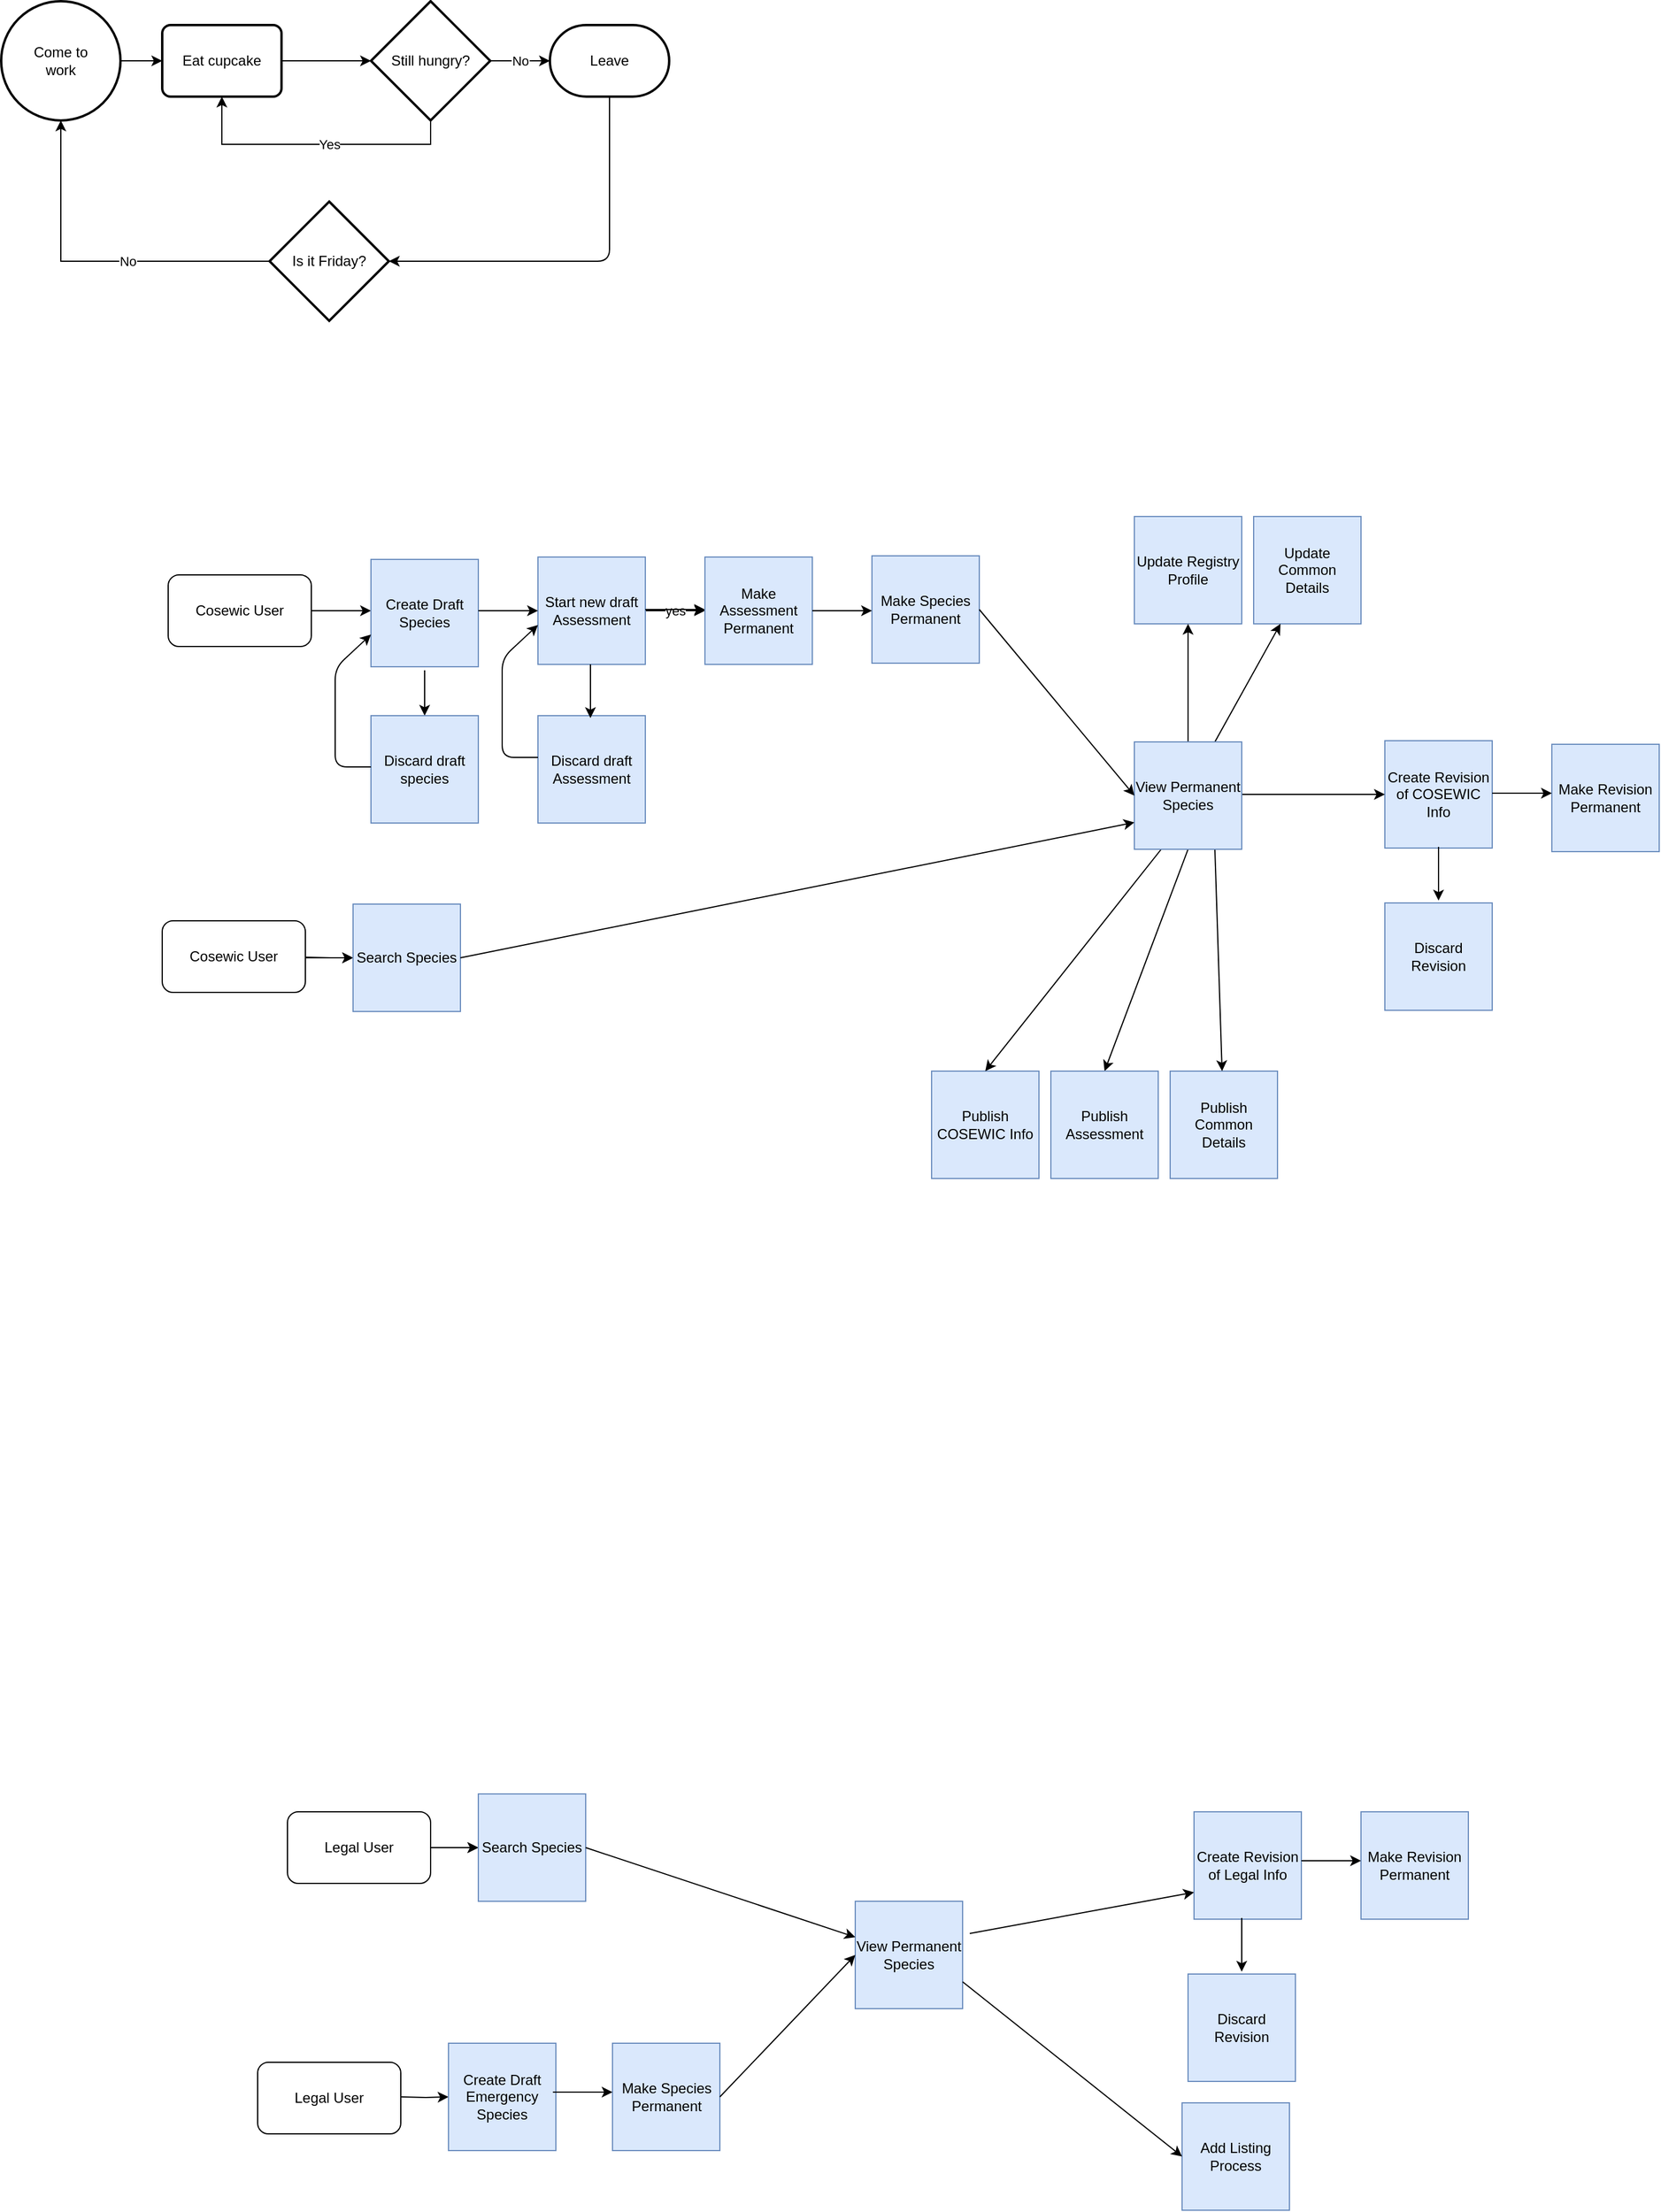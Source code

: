 <mxfile version="12.3.0" type="github" pages="1">
  <diagram name="Page-1" id="c7558073-3199-34d8-9f00-42111426c3f3">
    <mxGraphModel dx="3273" dy="934" grid="1" gridSize="12" guides="1" tooltips="1" connect="1" arrows="1" fold="1" page="1" pageScale="1" pageWidth="1600" pageHeight="1200" background="none" math="0" shadow="0">
      <root>
        <mxCell id="0"/>
        <mxCell id="1" parent="0"/>
        <mxCell id="E1cjcMC4RDlBIDP7sY1C-115" value="Come to &lt;br&gt;work" style="strokeWidth=2;html=1;shape=mxgraph.flowchart.start_2;whiteSpace=wrap;" parent="1" vertex="1">
          <mxGeometry x="-1580" y="48" width="100" height="100" as="geometry"/>
        </mxCell>
        <mxCell id="E1cjcMC4RDlBIDP7sY1C-116" value="Leave" style="strokeWidth=2;html=1;shape=mxgraph.flowchart.terminator;whiteSpace=wrap;" parent="1" vertex="1">
          <mxGeometry x="-1120" y="68" width="100" height="60" as="geometry"/>
        </mxCell>
        <mxCell id="tL9PczSeXtMjVQ5EPy2s-9" value="" style="edgeStyle=orthogonalEdgeStyle;rounded=0;orthogonalLoop=1;jettySize=auto;html=1;" parent="1" source="E1cjcMC4RDlBIDP7sY1C-117" target="tL9PczSeXtMjVQ5EPy2s-1" edge="1">
          <mxGeometry relative="1" as="geometry"/>
        </mxCell>
        <mxCell id="E1cjcMC4RDlBIDP7sY1C-117" value="Eat cupcake" style="rounded=1;whiteSpace=wrap;html=1;absoluteArcSize=1;arcSize=14;strokeWidth=2;" parent="1" vertex="1">
          <mxGeometry x="-1445" y="68" width="100" height="60" as="geometry"/>
        </mxCell>
        <mxCell id="E1cjcMC4RDlBIDP7sY1C-118" value="" style="endArrow=classic;html=1;entryX=0;entryY=0.5;entryDx=0;entryDy=0;" parent="1" source="E1cjcMC4RDlBIDP7sY1C-115" target="E1cjcMC4RDlBIDP7sY1C-117" edge="1">
          <mxGeometry width="50" height="50" relative="1" as="geometry">
            <mxPoint x="-1510" y="148" as="sourcePoint"/>
            <mxPoint x="-1460" y="98" as="targetPoint"/>
          </mxGeometry>
        </mxCell>
        <mxCell id="jn9xSUYISPLA68ydeZet-104" value="" style="endArrow=classic;html=1;exitX=0.5;exitY=1;exitDx=0;exitDy=0;exitPerimeter=0;entryX=1;entryY=0.5;entryDx=0;entryDy=0;entryPerimeter=0;" parent="1" source="E1cjcMC4RDlBIDP7sY1C-116" target="wUc7WX4bhzahjaM9EL9A-1" edge="1">
          <mxGeometry width="50" height="50" relative="1" as="geometry">
            <mxPoint x="-995" y="165" as="sourcePoint"/>
            <mxPoint x="-870" y="340" as="targetPoint"/>
            <Array as="points">
              <mxPoint x="-1070" y="266"/>
            </Array>
          </mxGeometry>
        </mxCell>
        <mxCell id="tL9PczSeXtMjVQ5EPy2s-7" value="Yes" style="edgeStyle=orthogonalEdgeStyle;rounded=0;orthogonalLoop=1;jettySize=auto;html=1;entryX=0.5;entryY=1;entryDx=0;entryDy=0;exitX=0.5;exitY=1;exitDx=0;exitDy=0;exitPerimeter=0;" parent="1" source="tL9PczSeXtMjVQ5EPy2s-1" target="E1cjcMC4RDlBIDP7sY1C-117" edge="1">
          <mxGeometry x="-0.106" relative="1" as="geometry">
            <mxPoint x="-1110" y="250" as="targetPoint"/>
            <mxPoint as="offset"/>
          </mxGeometry>
        </mxCell>
        <mxCell id="tL9PczSeXtMjVQ5EPy2s-10" value="No" style="edgeStyle=orthogonalEdgeStyle;rounded=0;orthogonalLoop=1;jettySize=auto;html=1;" parent="1" source="tL9PczSeXtMjVQ5EPy2s-1" target="E1cjcMC4RDlBIDP7sY1C-116" edge="1">
          <mxGeometry relative="1" as="geometry"/>
        </mxCell>
        <mxCell id="tL9PczSeXtMjVQ5EPy2s-1" value="Still hungry?" style="strokeWidth=2;html=1;shape=mxgraph.flowchart.decision;whiteSpace=wrap;" parent="1" vertex="1">
          <mxGeometry x="-1270" y="48" width="100" height="100" as="geometry"/>
        </mxCell>
        <mxCell id="K9Jv4syfFlTt1CtUerWt-1" value="Cosewic User" style="rounded=1;whiteSpace=wrap;html=1;" parent="1" vertex="1">
          <mxGeometry x="-1440" y="529" width="120" height="60" as="geometry"/>
        </mxCell>
        <mxCell id="K9Jv4syfFlTt1CtUerWt-2" value="" style="endArrow=classic;html=1;exitX=1;exitY=0.5;exitDx=0;exitDy=0;" parent="1" edge="1">
          <mxGeometry width="50" height="50" relative="1" as="geometry">
            <mxPoint x="-1320" y="559" as="sourcePoint"/>
            <mxPoint x="-1270" y="559" as="targetPoint"/>
          </mxGeometry>
        </mxCell>
        <mxCell id="K9Jv4syfFlTt1CtUerWt-3" value="Create Draft Species" style="whiteSpace=wrap;html=1;aspect=fixed;fillColor=#dae8fc;strokeColor=#6c8ebf;" parent="1" vertex="1">
          <mxGeometry x="-1270" y="516" width="90" height="90" as="geometry"/>
        </mxCell>
        <mxCell id="oUv9hOqSSbvM03PiOSUv-5" value="yes" style="edgeStyle=orthogonalEdgeStyle;rounded=0;orthogonalLoop=1;jettySize=auto;html=1;" edge="1" parent="1" source="K9Jv4syfFlTt1CtUerWt-6" target="K9Jv4syfFlTt1CtUerWt-9">
          <mxGeometry relative="1" as="geometry"/>
        </mxCell>
        <mxCell id="K9Jv4syfFlTt1CtUerWt-6" value="Start new draft Assessment" style="whiteSpace=wrap;html=1;aspect=fixed;fillColor=#dae8fc;strokeColor=#6c8ebf;" parent="1" vertex="1">
          <mxGeometry x="-1130" y="514" width="90" height="90" as="geometry"/>
        </mxCell>
        <mxCell id="K9Jv4syfFlTt1CtUerWt-7" value="" style="endArrow=classic;html=1;exitX=1;exitY=0.5;exitDx=0;exitDy=0;" parent="1" edge="1">
          <mxGeometry width="50" height="50" relative="1" as="geometry">
            <mxPoint x="-1180" y="559" as="sourcePoint"/>
            <mxPoint x="-1130" y="559" as="targetPoint"/>
          </mxGeometry>
        </mxCell>
        <mxCell id="K9Jv4syfFlTt1CtUerWt-8" value="" style="endArrow=classic;html=1;exitX=1;exitY=0.5;exitDx=0;exitDy=0;" parent="1" edge="1">
          <mxGeometry width="50" height="50" relative="1" as="geometry">
            <mxPoint x="-1040" y="558" as="sourcePoint"/>
            <mxPoint x="-990" y="558" as="targetPoint"/>
          </mxGeometry>
        </mxCell>
        <mxCell id="K9Jv4syfFlTt1CtUerWt-9" value="Make Assessment Permanent" style="whiteSpace=wrap;html=1;aspect=fixed;fillColor=#dae8fc;strokeColor=#6c8ebf;" parent="1" vertex="1">
          <mxGeometry x="-990" y="514" width="90" height="90" as="geometry"/>
        </mxCell>
        <mxCell id="K9Jv4syfFlTt1CtUerWt-10" value="Make Species Permanent" style="whiteSpace=wrap;html=1;aspect=fixed;fillColor=#dae8fc;strokeColor=#6c8ebf;" parent="1" vertex="1">
          <mxGeometry x="-850" y="513" width="90" height="90" as="geometry"/>
        </mxCell>
        <mxCell id="K9Jv4syfFlTt1CtUerWt-11" value="" style="endArrow=classic;html=1;exitX=1;exitY=0.5;exitDx=0;exitDy=0;" parent="1" edge="1">
          <mxGeometry width="50" height="50" relative="1" as="geometry">
            <mxPoint x="-900" y="559" as="sourcePoint"/>
            <mxPoint x="-850" y="559" as="targetPoint"/>
          </mxGeometry>
        </mxCell>
        <mxCell id="K9Jv4syfFlTt1CtUerWt-12" value="" style="endArrow=classic;html=1;" parent="1" target="K9Jv4syfFlTt1CtUerWt-13" edge="1">
          <mxGeometry width="50" height="50" relative="1" as="geometry">
            <mxPoint x="-1225" y="609" as="sourcePoint"/>
            <mxPoint x="-1226" y="644" as="targetPoint"/>
          </mxGeometry>
        </mxCell>
        <mxCell id="K9Jv4syfFlTt1CtUerWt-13" value="Discard draft species" style="whiteSpace=wrap;html=1;aspect=fixed;fillColor=#dae8fc;strokeColor=#6c8ebf;" parent="1" vertex="1">
          <mxGeometry x="-1270" y="647" width="90" height="90" as="geometry"/>
        </mxCell>
        <mxCell id="K9Jv4syfFlTt1CtUerWt-17" value="Discard draft Assessment" style="whiteSpace=wrap;html=1;aspect=fixed;fillColor=#dae8fc;strokeColor=#6c8ebf;" parent="1" vertex="1">
          <mxGeometry x="-1130" y="647" width="90" height="90" as="geometry"/>
        </mxCell>
        <mxCell id="K9Jv4syfFlTt1CtUerWt-19" value="" style="endArrow=classic;html=1;" parent="1" edge="1">
          <mxGeometry width="50" height="50" relative="1" as="geometry">
            <mxPoint x="-1086" y="604" as="sourcePoint"/>
            <mxPoint x="-1086" y="649" as="targetPoint"/>
          </mxGeometry>
        </mxCell>
        <mxCell id="K9Jv4syfFlTt1CtUerWt-20" value="" style="endArrow=classic;html=1;exitX=0;exitY=0.5;exitDx=0;exitDy=0;entryX=0;entryY=0.633;entryDx=0;entryDy=0;entryPerimeter=0;" parent="1" target="K9Jv4syfFlTt1CtUerWt-6" edge="1">
          <mxGeometry width="50" height="50" relative="1" as="geometry">
            <mxPoint x="-1130" y="682" as="sourcePoint"/>
            <mxPoint x="-1130" y="559" as="targetPoint"/>
            <Array as="points">
              <mxPoint x="-1160" y="682"/>
              <mxPoint x="-1160" y="599"/>
            </Array>
          </mxGeometry>
        </mxCell>
        <mxCell id="K9Jv4syfFlTt1CtUerWt-21" value="Create Revision of COSEWIC Info" style="whiteSpace=wrap;html=1;aspect=fixed;fillColor=#dae8fc;strokeColor=#6c8ebf;" parent="1" vertex="1">
          <mxGeometry x="-420" y="668" width="90" height="90" as="geometry"/>
        </mxCell>
        <mxCell id="K9Jv4syfFlTt1CtUerWt-22" value="" style="endArrow=classic;html=1;exitX=1;exitY=0.5;exitDx=0;exitDy=0;entryX=0;entryY=0.5;entryDx=0;entryDy=0;" parent="1" edge="1" target="K9Jv4syfFlTt1CtUerWt-21">
          <mxGeometry width="50" height="50" relative="1" as="geometry">
            <mxPoint x="-540" y="713" as="sourcePoint"/>
            <mxPoint x="-490" y="713" as="targetPoint"/>
          </mxGeometry>
        </mxCell>
        <mxCell id="K9Jv4syfFlTt1CtUerWt-23" value="Discard Revision" style="whiteSpace=wrap;html=1;aspect=fixed;fillColor=#dae8fc;strokeColor=#6c8ebf;" parent="1" vertex="1">
          <mxGeometry x="-420" y="804" width="90" height="90" as="geometry"/>
        </mxCell>
        <mxCell id="K9Jv4syfFlTt1CtUerWt-24" value="" style="endArrow=classic;html=1;" parent="1" edge="1">
          <mxGeometry width="50" height="50" relative="1" as="geometry">
            <mxPoint x="-375" y="757" as="sourcePoint"/>
            <mxPoint x="-375" y="802" as="targetPoint"/>
          </mxGeometry>
        </mxCell>
        <mxCell id="K9Jv4syfFlTt1CtUerWt-25" value="Make Revision Permanent" style="whiteSpace=wrap;html=1;aspect=fixed;fillColor=#dae8fc;strokeColor=#6c8ebf;" parent="1" vertex="1">
          <mxGeometry x="-280" y="671" width="90" height="90" as="geometry"/>
        </mxCell>
        <mxCell id="K9Jv4syfFlTt1CtUerWt-26" value="" style="endArrow=classic;html=1;exitX=1;exitY=0.5;exitDx=0;exitDy=0;" parent="1" edge="1">
          <mxGeometry width="50" height="50" relative="1" as="geometry">
            <mxPoint x="-330" y="712" as="sourcePoint"/>
            <mxPoint x="-280" y="712" as="targetPoint"/>
          </mxGeometry>
        </mxCell>
        <mxCell id="K9Jv4syfFlTt1CtUerWt-27" value="" style="endArrow=classic;html=1;entryX=0.5;entryY=0;entryDx=0;entryDy=0;exitX=0.5;exitY=1;exitDx=0;exitDy=0;" parent="1" target="K9Jv4syfFlTt1CtUerWt-28" edge="1">
          <mxGeometry width="50" height="50" relative="1" as="geometry">
            <mxPoint x="-585.0" y="759" as="sourcePoint"/>
            <mxPoint x="-586" y="935" as="targetPoint"/>
          </mxGeometry>
        </mxCell>
        <mxCell id="K9Jv4syfFlTt1CtUerWt-28" value="Publish Assessment" style="whiteSpace=wrap;html=1;aspect=fixed;fillColor=#dae8fc;strokeColor=#6c8ebf;" parent="1" vertex="1">
          <mxGeometry x="-700" y="945" width="90" height="90" as="geometry"/>
        </mxCell>
        <mxCell id="K9Jv4syfFlTt1CtUerWt-29" value="Publish COSEWIC Info" style="whiteSpace=wrap;html=1;aspect=fixed;fillColor=#dae8fc;strokeColor=#6c8ebf;" parent="1" vertex="1">
          <mxGeometry x="-800" y="945" width="90" height="90" as="geometry"/>
        </mxCell>
        <mxCell id="K9Jv4syfFlTt1CtUerWt-30" value="" style="endArrow=classic;html=1;entryX=0.5;entryY=0;entryDx=0;entryDy=0;exitX=0.25;exitY=1;exitDx=0;exitDy=0;" parent="1" target="K9Jv4syfFlTt1CtUerWt-29" edge="1">
          <mxGeometry width="50" height="50" relative="1" as="geometry">
            <mxPoint x="-607.5" y="759" as="sourcePoint"/>
            <mxPoint x="-515" y="945" as="targetPoint"/>
          </mxGeometry>
        </mxCell>
        <mxCell id="K9Jv4syfFlTt1CtUerWt-32" value="" style="endArrow=classic;html=1;" parent="1" edge="1">
          <mxGeometry width="50" height="50" relative="1" as="geometry">
            <mxPoint x="-1220" y="1596" as="sourcePoint"/>
            <mxPoint x="-1180" y="1596" as="targetPoint"/>
          </mxGeometry>
        </mxCell>
        <mxCell id="K9Jv4syfFlTt1CtUerWt-37" value="" style="edgeStyle=orthogonalEdgeStyle;rounded=0;orthogonalLoop=1;jettySize=auto;html=1;" parent="1" source="K9Jv4syfFlTt1CtUerWt-33" target="K9Jv4syfFlTt1CtUerWt-34" edge="1">
          <mxGeometry relative="1" as="geometry"/>
        </mxCell>
        <mxCell id="K9Jv4syfFlTt1CtUerWt-33" value="Legal User" style="rounded=1;whiteSpace=wrap;html=1;" parent="1" vertex="1">
          <mxGeometry x="-1340" y="1566" width="120" height="60" as="geometry"/>
        </mxCell>
        <mxCell id="K9Jv4syfFlTt1CtUerWt-34" value="Search Species" style="whiteSpace=wrap;html=1;aspect=fixed;fillColor=#dae8fc;strokeColor=#6c8ebf;" parent="1" vertex="1">
          <mxGeometry x="-1180" y="1551" width="90" height="90" as="geometry"/>
        </mxCell>
        <mxCell id="K9Jv4syfFlTt1CtUerWt-39" value="View Permanent Species" style="whiteSpace=wrap;html=1;aspect=fixed;fillColor=#dae8fc;strokeColor=#6c8ebf;" parent="1" vertex="1">
          <mxGeometry x="-864" y="1641" width="90" height="90" as="geometry"/>
        </mxCell>
        <mxCell id="K9Jv4syfFlTt1CtUerWt-41" value="Create Revision of Legal Info" style="whiteSpace=wrap;html=1;aspect=fixed;fillColor=#dae8fc;strokeColor=#6c8ebf;" parent="1" vertex="1">
          <mxGeometry x="-580" y="1566" width="90" height="90" as="geometry"/>
        </mxCell>
        <mxCell id="K9Jv4syfFlTt1CtUerWt-42" value="Update Common Details" style="whiteSpace=wrap;html=1;aspect=fixed;fillColor=#dae8fc;strokeColor=#6c8ebf;" parent="1" vertex="1">
          <mxGeometry x="-530" y="480" width="90" height="90" as="geometry"/>
        </mxCell>
        <mxCell id="K9Jv4syfFlTt1CtUerWt-43" value="" style="endArrow=classic;html=1;exitX=0.75;exitY=0;exitDx=0;exitDy=0;entryX=0.25;entryY=1;entryDx=0;entryDy=0;" parent="1" edge="1" target="K9Jv4syfFlTt1CtUerWt-42">
          <mxGeometry width="50" height="50" relative="1" as="geometry">
            <mxPoint x="-562.5" y="669" as="sourcePoint"/>
            <mxPoint x="-488" y="576" as="targetPoint"/>
          </mxGeometry>
        </mxCell>
        <mxCell id="K9Jv4syfFlTt1CtUerWt-44" value="Publish Common Details" style="whiteSpace=wrap;html=1;aspect=fixed;fillColor=#dae8fc;strokeColor=#6c8ebf;" parent="1" vertex="1">
          <mxGeometry x="-600" y="945" width="90" height="90" as="geometry"/>
        </mxCell>
        <mxCell id="K9Jv4syfFlTt1CtUerWt-45" value="" style="endArrow=classic;html=1;exitX=0.75;exitY=1;exitDx=0;exitDy=0;" parent="1" target="K9Jv4syfFlTt1CtUerWt-44" edge="1">
          <mxGeometry width="50" height="50" relative="1" as="geometry">
            <mxPoint x="-562.5" y="759" as="sourcePoint"/>
            <mxPoint x="-645" y="955" as="targetPoint"/>
          </mxGeometry>
        </mxCell>
        <mxCell id="K9Jv4syfFlTt1CtUerWt-46" value="Make Revision Permanent" style="whiteSpace=wrap;html=1;aspect=fixed;fillColor=#dae8fc;strokeColor=#6c8ebf;" parent="1" vertex="1">
          <mxGeometry x="-440" y="1566" width="90" height="90" as="geometry"/>
        </mxCell>
        <mxCell id="K9Jv4syfFlTt1CtUerWt-47" value="" style="endArrow=classic;html=1;exitX=1;exitY=0.5;exitDx=0;exitDy=0;" parent="1" edge="1">
          <mxGeometry width="50" height="50" relative="1" as="geometry">
            <mxPoint x="-490" y="1607" as="sourcePoint"/>
            <mxPoint x="-440" y="1607" as="targetPoint"/>
          </mxGeometry>
        </mxCell>
        <mxCell id="K9Jv4syfFlTt1CtUerWt-48" value="Discard Revision" style="whiteSpace=wrap;html=1;aspect=fixed;fillColor=#dae8fc;strokeColor=#6c8ebf;" parent="1" vertex="1">
          <mxGeometry x="-585" y="1702" width="90" height="90" as="geometry"/>
        </mxCell>
        <mxCell id="K9Jv4syfFlTt1CtUerWt-49" value="" style="endArrow=classic;html=1;" parent="1" edge="1">
          <mxGeometry width="50" height="50" relative="1" as="geometry">
            <mxPoint x="-540" y="1655" as="sourcePoint"/>
            <mxPoint x="-540" y="1700" as="targetPoint"/>
          </mxGeometry>
        </mxCell>
        <mxCell id="K9Jv4syfFlTt1CtUerWt-50" value="Legal User" style="rounded=1;whiteSpace=wrap;html=1;" parent="1" vertex="1">
          <mxGeometry x="-1365" y="1776" width="120" height="60" as="geometry"/>
        </mxCell>
        <mxCell id="K9Jv4syfFlTt1CtUerWt-52" value="" style="edgeStyle=orthogonalEdgeStyle;rounded=0;orthogonalLoop=1;jettySize=auto;html=1;" parent="1" target="K9Jv4syfFlTt1CtUerWt-53" edge="1">
          <mxGeometry relative="1" as="geometry">
            <mxPoint x="-1245" y="1805" as="sourcePoint"/>
          </mxGeometry>
        </mxCell>
        <mxCell id="K9Jv4syfFlTt1CtUerWt-53" value="Create Draft Emergency Species" style="whiteSpace=wrap;html=1;aspect=fixed;fillColor=#dae8fc;strokeColor=#6c8ebf;" parent="1" vertex="1">
          <mxGeometry x="-1205" y="1760" width="90" height="90" as="geometry"/>
        </mxCell>
        <mxCell id="K9Jv4syfFlTt1CtUerWt-54" value="Make Species Permanent" style="whiteSpace=wrap;html=1;aspect=fixed;fillColor=#dae8fc;strokeColor=#6c8ebf;" parent="1" vertex="1">
          <mxGeometry x="-1067.5" y="1760" width="90" height="90" as="geometry"/>
        </mxCell>
        <mxCell id="K9Jv4syfFlTt1CtUerWt-55" value="" style="endArrow=classic;html=1;exitX=1;exitY=0.5;exitDx=0;exitDy=0;" parent="1" edge="1">
          <mxGeometry width="50" height="50" relative="1" as="geometry">
            <mxPoint x="-1117.5" y="1801" as="sourcePoint"/>
            <mxPoint x="-1067.5" y="1801" as="targetPoint"/>
          </mxGeometry>
        </mxCell>
        <mxCell id="K9Jv4syfFlTt1CtUerWt-56" value="" style="endArrow=classic;html=1;entryX=0;entryY=0.75;entryDx=0;entryDy=0;" parent="1" target="K9Jv4syfFlTt1CtUerWt-41" edge="1">
          <mxGeometry width="50" height="50" relative="1" as="geometry">
            <mxPoint x="-768" y="1668" as="sourcePoint"/>
            <mxPoint x="-1280" y="1820" as="targetPoint"/>
          </mxGeometry>
        </mxCell>
        <mxCell id="K9Jv4syfFlTt1CtUerWt-59" value="Add Listing Process" style="whiteSpace=wrap;html=1;aspect=fixed;fillColor=#dae8fc;strokeColor=#6c8ebf;" parent="1" vertex="1">
          <mxGeometry x="-590" y="1810" width="90" height="90" as="geometry"/>
        </mxCell>
        <mxCell id="K9Jv4syfFlTt1CtUerWt-61" value="" style="endArrow=classic;html=1;entryX=0;entryY=0.5;entryDx=0;entryDy=0;exitX=1;exitY=0.75;exitDx=0;exitDy=0;" parent="1" target="K9Jv4syfFlTt1CtUerWt-59" edge="1" source="K9Jv4syfFlTt1CtUerWt-39">
          <mxGeometry width="50" height="50" relative="1" as="geometry">
            <mxPoint x="-710" y="1820" as="sourcePoint"/>
            <mxPoint x="-570" y="1643.5" as="targetPoint"/>
          </mxGeometry>
        </mxCell>
        <mxCell id="oUv9hOqSSbvM03PiOSUv-2" value="" style="endArrow=classic;html=1;exitX=0;exitY=0.5;exitDx=0;exitDy=0;entryX=0;entryY=0.633;entryDx=0;entryDy=0;entryPerimeter=0;" edge="1" parent="1">
          <mxGeometry width="50" height="50" relative="1" as="geometry">
            <mxPoint x="-1270" y="690" as="sourcePoint"/>
            <mxPoint x="-1270" y="578.97" as="targetPoint"/>
            <Array as="points">
              <mxPoint x="-1300" y="690"/>
              <mxPoint x="-1300" y="607"/>
            </Array>
          </mxGeometry>
        </mxCell>
        <mxCell id="oUv9hOqSSbvM03PiOSUv-3" value="Update Registry Profile" style="whiteSpace=wrap;html=1;aspect=fixed;fillColor=#dae8fc;strokeColor=#6c8ebf;" vertex="1" parent="1">
          <mxGeometry x="-630" y="480" width="90" height="90" as="geometry"/>
        </mxCell>
        <mxCell id="wUc7WX4bhzahjaM9EL9A-4" value="No" style="edgeStyle=orthogonalEdgeStyle;rounded=0;orthogonalLoop=1;jettySize=auto;html=1;entryX=0.5;entryY=1;entryDx=0;entryDy=0;entryPerimeter=0;" edge="1" parent="1" source="wUc7WX4bhzahjaM9EL9A-1" target="E1cjcMC4RDlBIDP7sY1C-115">
          <mxGeometry x="-0.186" relative="1" as="geometry">
            <mxPoint x="-1220" y="340" as="targetPoint"/>
            <mxPoint as="offset"/>
          </mxGeometry>
        </mxCell>
        <mxCell id="oUv9hOqSSbvM03PiOSUv-4" value="" style="endArrow=classic;html=1;entryX=0.5;entryY=1;entryDx=0;entryDy=0;exitX=0.5;exitY=0;exitDx=0;exitDy=0;" edge="1" parent="1" target="oUv9hOqSSbvM03PiOSUv-3">
          <mxGeometry width="50" height="50" relative="1" as="geometry">
            <mxPoint x="-585.0" y="669" as="sourcePoint"/>
            <mxPoint x="-532.5" y="571" as="targetPoint"/>
          </mxGeometry>
        </mxCell>
        <mxCell id="wUc7WX4bhzahjaM9EL9A-1" value="Is it Friday?" style="strokeWidth=2;html=1;shape=mxgraph.flowchart.decision;whiteSpace=wrap;" vertex="1" parent="1">
          <mxGeometry x="-1355" y="216" width="100" height="100" as="geometry"/>
        </mxCell>
        <mxCell id="oUv9hOqSSbvM03PiOSUv-7" value="View Permanent Species" style="whiteSpace=wrap;html=1;aspect=fixed;fillColor=#dae8fc;strokeColor=#6c8ebf;" vertex="1" parent="1">
          <mxGeometry x="-630" y="669" width="90" height="90" as="geometry"/>
        </mxCell>
        <mxCell id="oUv9hOqSSbvM03PiOSUv-9" value="" style="endArrow=classic;html=1;" edge="1" parent="1">
          <mxGeometry width="50" height="50" relative="1" as="geometry">
            <mxPoint x="-1325" y="850" as="sourcePoint"/>
            <mxPoint x="-1285" y="850" as="targetPoint"/>
          </mxGeometry>
        </mxCell>
        <mxCell id="oUv9hOqSSbvM03PiOSUv-10" value="" style="edgeStyle=orthogonalEdgeStyle;rounded=0;orthogonalLoop=1;jettySize=auto;html=1;" edge="1" parent="1" target="oUv9hOqSSbvM03PiOSUv-12">
          <mxGeometry relative="1" as="geometry">
            <mxPoint x="-1325" y="849.529" as="sourcePoint"/>
          </mxGeometry>
        </mxCell>
        <mxCell id="oUv9hOqSSbvM03PiOSUv-12" value="Search Species" style="whiteSpace=wrap;html=1;aspect=fixed;fillColor=#dae8fc;strokeColor=#6c8ebf;" vertex="1" parent="1">
          <mxGeometry x="-1285" y="805" width="90" height="90" as="geometry"/>
        </mxCell>
        <mxCell id="oUv9hOqSSbvM03PiOSUv-15" value="" style="endArrow=classic;html=1;exitX=1;exitY=0.5;exitDx=0;exitDy=0;entryX=0;entryY=0.75;entryDx=0;entryDy=0;" edge="1" parent="1" source="oUv9hOqSSbvM03PiOSUv-12" target="oUv9hOqSSbvM03PiOSUv-7">
          <mxGeometry width="50" height="50" relative="1" as="geometry">
            <mxPoint x="-1065" y="849" as="sourcePoint"/>
            <mxPoint x="-950.0" y="842.5" as="targetPoint"/>
          </mxGeometry>
        </mxCell>
        <mxCell id="oUv9hOqSSbvM03PiOSUv-16" value="Cosewic User" style="rounded=1;whiteSpace=wrap;html=1;" vertex="1" parent="1">
          <mxGeometry x="-1445" y="819" width="120" height="60" as="geometry"/>
        </mxCell>
        <mxCell id="oUv9hOqSSbvM03PiOSUv-17" value="" style="endArrow=classic;html=1;exitX=1;exitY=0.5;exitDx=0;exitDy=0;entryX=0;entryY=0.5;entryDx=0;entryDy=0;" edge="1" parent="1" source="K9Jv4syfFlTt1CtUerWt-10" target="oUv9hOqSSbvM03PiOSUv-7">
          <mxGeometry width="50" height="50" relative="1" as="geometry">
            <mxPoint x="-925" y="1249" as="sourcePoint"/>
            <mxPoint x="-875" y="1199" as="targetPoint"/>
          </mxGeometry>
        </mxCell>
        <mxCell id="oUv9hOqSSbvM03PiOSUv-18" value="" style="endArrow=classic;html=1;entryX=0;entryY=0.5;entryDx=0;entryDy=0;" edge="1" parent="1" target="K9Jv4syfFlTt1CtUerWt-39">
          <mxGeometry width="50" height="50" relative="1" as="geometry">
            <mxPoint x="-977.5" y="1805" as="sourcePoint"/>
            <mxPoint x="-927.5" y="1755" as="targetPoint"/>
          </mxGeometry>
        </mxCell>
        <mxCell id="oUv9hOqSSbvM03PiOSUv-19" value="" style="endArrow=classic;html=1;exitX=1;exitY=0.5;exitDx=0;exitDy=0;" edge="1" parent="1" source="K9Jv4syfFlTt1CtUerWt-34" target="K9Jv4syfFlTt1CtUerWt-39">
          <mxGeometry width="50" height="50" relative="1" as="geometry">
            <mxPoint x="-989.96" y="1586.99" as="sourcePoint"/>
            <mxPoint x="-890.99" y="1806.04" as="targetPoint"/>
          </mxGeometry>
        </mxCell>
      </root>
    </mxGraphModel>
  </diagram>
</mxfile>
